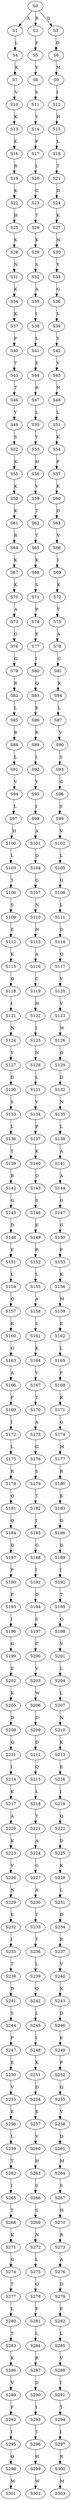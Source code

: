 strict digraph  {
	S0 -> S1 [ label = A ];
	S0 -> S2 [ label = R ];
	S0 -> S3 [ label = D ];
	S1 -> S4 [ label = L ];
	S2 -> S5 [ label = F ];
	S3 -> S6 [ label = D ];
	S4 -> S7 [ label = K ];
	S5 -> S8 [ label = V ];
	S6 -> S9 [ label = M ];
	S7 -> S10 [ label = V ];
	S8 -> S11 [ label = S ];
	S9 -> S12 [ label = I ];
	S10 -> S13 [ label = K ];
	S11 -> S14 [ label = V ];
	S12 -> S15 [ label = H ];
	S13 -> S16 [ label = K ];
	S14 -> S17 [ label = P ];
	S15 -> S18 [ label = L ];
	S16 -> S19 [ label = R ];
	S17 -> S20 [ label = L ];
	S18 -> S21 [ label = T ];
	S19 -> S22 [ label = K ];
	S20 -> S23 [ label = G ];
	S21 -> S24 [ label = D ];
	S22 -> S25 [ label = H ];
	S23 -> S26 [ label = T ];
	S24 -> S27 [ label = K ];
	S25 -> S28 [ label = K ];
	S26 -> S29 [ label = K ];
	S27 -> S30 [ label = N ];
	S28 -> S31 [ label = N ];
	S29 -> S32 [ label = S ];
	S30 -> S33 [ label = Y ];
	S31 -> S34 [ label = K ];
	S32 -> S35 [ label = A ];
	S33 -> S36 [ label = G ];
	S34 -> S37 [ label = K ];
	S35 -> S38 [ label = I ];
	S36 -> S39 [ label = L ];
	S37 -> S40 [ label = P ];
	S38 -> S41 [ label = L ];
	S39 -> S42 [ label = Y ];
	S40 -> S43 [ label = T ];
	S41 -> S44 [ label = E ];
	S42 -> S45 [ label = V ];
	S43 -> S46 [ label = T ];
	S44 -> S47 [ label = R ];
	S45 -> S48 [ label = N ];
	S46 -> S49 [ label = Y ];
	S47 -> S50 [ label = L ];
	S48 -> S51 [ label = L ];
	S49 -> S52 [ label = S ];
	S50 -> S53 [ label = Y ];
	S51 -> S54 [ label = K ];
	S52 -> S55 [ label = K ];
	S53 -> S56 [ label = H ];
	S54 -> S57 [ label = P ];
	S55 -> S58 [ label = K ];
	S56 -> S59 [ label = V ];
	S57 -> S60 [ label = K ];
	S58 -> S61 [ label = K ];
	S59 -> S62 [ label = T ];
	S60 -> S63 [ label = D ];
	S61 -> S64 [ label = R ];
	S62 -> S65 [ label = T ];
	S63 -> S66 [ label = V ];
	S64 -> S67 [ label = K ];
	S65 -> S68 [ label = K ];
	S66 -> S69 [ label = I ];
	S67 -> S70 [ label = K ];
	S68 -> S71 [ label = S ];
	S69 -> S72 [ label = K ];
	S70 -> S73 [ label = A ];
	S71 -> S74 [ label = P ];
	S72 -> S75 [ label = T ];
	S73 -> S76 [ label = G ];
	S74 -> S77 [ label = E ];
	S75 -> S78 [ label = A ];
	S76 -> S79 [ label = G ];
	S77 -> S80 [ label = I ];
	S78 -> S81 [ label = C ];
	S79 -> S82 [ label = R ];
	S80 -> S83 [ label = Q ];
	S81 -> S84 [ label = K ];
	S82 -> S85 [ label = L ];
	S83 -> S86 [ label = E ];
	S84 -> S87 [ label = L ];
	S85 -> S88 [ label = R ];
	S86 -> S89 [ label = R ];
	S87 -> S90 [ label = V ];
	S88 -> S91 [ label = L ];
	S89 -> S92 [ label = I ];
	S90 -> S93 [ label = S ];
	S91 -> S94 [ label = V ];
	S92 -> S95 [ label = Y ];
	S93 -> S96 [ label = G ];
	S94 -> S97 [ label = L ];
	S95 -> S98 [ label = I ];
	S96 -> S99 [ label = S ];
	S97 -> S100 [ label = H ];
	S98 -> S101 [ label = A ];
	S99 -> S102 [ label = V ];
	S100 -> S103 [ label = L ];
	S101 -> S104 [ label = D ];
	S102 -> S105 [ label = L ];
	S103 -> S106 [ label = T ];
	S104 -> S107 [ label = G ];
	S105 -> S108 [ label = G ];
	S106 -> S109 [ label = S ];
	S107 -> S110 [ label = N ];
	S108 -> S111 [ label = L ];
	S109 -> S112 [ label = E ];
	S110 -> S113 [ label = H ];
	S111 -> S114 [ label = D ];
	S112 -> S115 [ label = K ];
	S113 -> S116 [ label = A ];
	S114 -> S117 [ label = Q ];
	S115 -> S118 [ label = Q ];
	S116 -> S119 [ label = C ];
	S117 -> S120 [ label = V ];
	S118 -> S121 [ label = I ];
	S119 -> S122 [ label = H ];
	S120 -> S123 [ label = V ];
	S121 -> S124 [ label = N ];
	S122 -> S125 [ label = I ];
	S123 -> S126 [ label = W ];
	S124 -> S127 [ label = Y ];
	S125 -> S128 [ label = N ];
	S126 -> S129 [ label = D ];
	S127 -> S130 [ label = D ];
	S128 -> S131 [ label = L ];
	S129 -> S132 [ label = D ];
	S130 -> S133 [ label = S ];
	S131 -> S134 [ label = V ];
	S132 -> S135 [ label = N ];
	S133 -> S136 [ label = L ];
	S134 -> S137 [ label = P ];
	S135 -> S138 [ label = L ];
	S136 -> S139 [ label = T ];
	S137 -> S140 [ label = K ];
	S138 -> S141 [ label = A ];
	S139 -> S142 [ label = R ];
	S140 -> S143 [ label = D ];
	S141 -> S144 [ label = A ];
	S142 -> S145 [ label = G ];
	S143 -> S146 [ label = S ];
	S144 -> S147 [ label = G ];
	S145 -> S148 [ label = D ];
	S146 -> S149 [ label = E ];
	S147 -> S150 [ label = G ];
	S148 -> S151 [ label = E ];
	S149 -> S152 [ label = R ];
	S150 -> S153 [ label = F ];
	S151 -> S154 [ label = L ];
	S152 -> S155 [ label = L ];
	S153 -> S156 [ label = K ];
	S154 -> S157 [ label = Q ];
	S155 -> S158 [ label = A ];
	S156 -> S159 [ label = M ];
	S157 -> S160 [ label = K ];
	S158 -> S161 [ label = S ];
	S159 -> S162 [ label = E ];
	S160 -> S163 [ label = G ];
	S161 -> S164 [ label = K ];
	S162 -> S165 [ label = L ];
	S163 -> S166 [ label = A ];
	S164 -> S167 [ label = V ];
	S165 -> S168 [ label = F ];
	S166 -> S169 [ label = F ];
	S167 -> S170 [ label = T ];
	S168 -> S171 [ label = K ];
	S169 -> S172 [ label = I ];
	S170 -> S173 [ label = A ];
	S171 -> S174 [ label = G ];
	S172 -> S175 [ label = L ];
	S173 -> S176 [ label = G ];
	S174 -> S177 [ label = M ];
	S175 -> S178 [ label = R ];
	S176 -> S179 [ label = S ];
	S177 -> S180 [ label = R ];
	S178 -> S181 [ label = Q ];
	S179 -> S182 [ label = T ];
	S180 -> S183 [ label = K ];
	S181 -> S184 [ label = Q ];
	S182 -> S185 [ label = I ];
	S183 -> S186 [ label = D ];
	S184 -> S187 [ label = D ];
	S185 -> S188 [ label = G ];
	S186 -> S189 [ label = D ];
	S187 -> S190 [ label = P ];
	S188 -> S191 [ label = I ];
	S189 -> S192 [ label = I ];
	S190 -> S193 [ label = P ];
	S191 -> S194 [ label = D ];
	S192 -> S195 [ label = T ];
	S193 -> S196 [ label = I ];
	S194 -> S197 [ label = S ];
	S195 -> S198 [ label = Q ];
	S196 -> S199 [ label = G ];
	S197 -> S200 [ label = C ];
	S198 -> S201 [ label = V ];
	S199 -> S202 [ label = E ];
	S200 -> S203 [ label = V ];
	S201 -> S204 [ label = L ];
	S202 -> S205 [ label = K ];
	S203 -> S206 [ label = W ];
	S204 -> S207 [ label = L ];
	S205 -> S208 [ label = D ];
	S206 -> S209 [ label = D ];
	S207 -> S210 [ label = N ];
	S208 -> S211 [ label = Q ];
	S209 -> S212 [ label = D ];
	S210 -> S213 [ label = K ];
	S211 -> S214 [ label = I ];
	S212 -> S215 [ label = Q ];
	S213 -> S216 [ label = E ];
	S214 -> S217 [ label = K ];
	S215 -> S218 [ label = L ];
	S216 -> S219 [ label = I ];
	S217 -> S220 [ label = A ];
	S218 -> S221 [ label = T ];
	S219 -> S222 [ label = Q ];
	S220 -> S223 [ label = K ];
	S221 -> S224 [ label = A ];
	S222 -> S225 [ label = D ];
	S223 -> S226 [ label = V ];
	S224 -> S227 [ label = G ];
	S225 -> S228 [ label = K ];
	S226 -> S229 [ label = N ];
	S227 -> S230 [ label = A ];
	S228 -> S231 [ label = L ];
	S229 -> S232 [ label = E ];
	S230 -> S233 [ label = Y ];
	S231 -> S234 [ label = D ];
	S232 -> S235 [ label = I ];
	S233 -> S236 [ label = T ];
	S234 -> S237 [ label = R ];
	S235 -> S238 [ label = T ];
	S236 -> S239 [ label = L ];
	S237 -> S240 [ label = V ];
	S238 -> S241 [ label = D ];
	S239 -> S242 [ label = Q ];
	S240 -> S243 [ label = K ];
	S241 -> S244 [ label = S ];
	S242 -> S245 [ label = L ];
	S243 -> S246 [ label = D ];
	S244 -> S247 [ label = P ];
	S245 -> S248 [ label = I ];
	S246 -> S249 [ label = E ];
	S247 -> S250 [ label = E ];
	S248 -> S251 [ label = K ];
	S249 -> S252 [ label = P ];
	S250 -> S253 [ label = V ];
	S251 -> S254 [ label = D ];
	S252 -> S255 [ label = Q ];
	S253 -> S256 [ label = E ];
	S254 -> S257 [ label = E ];
	S255 -> S258 [ label = V ];
	S256 -> S259 [ label = L ];
	S257 -> S260 [ label = V ];
	S258 -> S261 [ label = D ];
	S259 -> S262 [ label = T ];
	S260 -> S263 [ label = H ];
	S261 -> S264 [ label = M ];
	S262 -> S265 [ label = I ];
	S263 -> S266 [ label = S ];
	S264 -> S267 [ label = S ];
	S265 -> S268 [ label = T ];
	S266 -> S269 [ label = S ];
	S267 -> S270 [ label = H ];
	S268 -> S271 [ label = K ];
	S269 -> S272 [ label = N ];
	S270 -> S273 [ label = R ];
	S271 -> S274 [ label = G ];
	S272 -> S275 [ label = L ];
	S273 -> S276 [ label = A ];
	S274 -> S277 [ label = T ];
	S275 -> S278 [ label = Q ];
	S276 -> S279 [ label = D ];
	S277 -> S280 [ label = L ];
	S278 -> S281 [ label = F ];
	S279 -> S282 [ label = E ];
	S280 -> S283 [ label = T ];
	S281 -> S284 [ label = L ];
	S282 -> S285 [ label = L ];
	S283 -> S286 [ label = K ];
	S284 -> S287 [ label = R ];
	S285 -> S288 [ label = V ];
	S286 -> S289 [ label = V ];
	S287 -> S290 [ label = D ];
	S288 -> S291 [ label = I ];
	S289 -> S292 [ label = F ];
	S290 -> S293 [ label = I ];
	S291 -> S294 [ label = T ];
	S292 -> S295 [ label = I ];
	S293 -> S296 [ label = T ];
	S294 -> S297 [ label = I ];
	S295 -> S298 [ label = Q ];
	S296 -> S299 [ label = H ];
	S297 -> S300 [ label = R ];
	S298 -> S301 [ label = M ];
	S299 -> S302 [ label = W ];
	S300 -> S303 [ label = M ];
}
